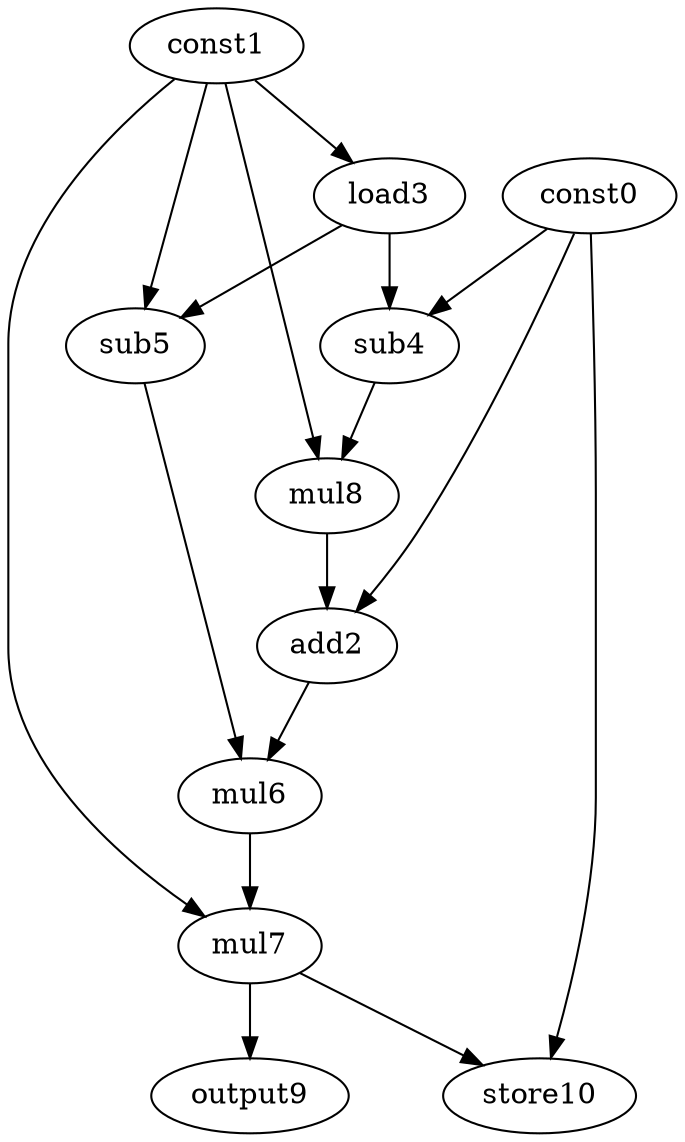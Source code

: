 digraph G { 
const0[opcode=const]; 
const1[opcode=const]; 
add2[opcode=add]; 
load3[opcode=load]; 
sub4[opcode=sub]; 
sub5[opcode=sub]; 
mul6[opcode=mul]; 
mul7[opcode=mul]; 
mul8[opcode=mul]; 
output9[opcode=output]; 
store10[opcode=store]; 
const1->load3[operand=0];
const0->sub4[operand=0];
load3->sub4[operand=1];
const1->sub5[operand=0];
load3->sub5[operand=1];
const1->mul8[operand=0];
sub4->mul8[operand=1];
const0->add2[operand=0];
mul8->add2[operand=1];
add2->mul6[operand=0];
sub5->mul6[operand=1];
const1->mul7[operand=0];
mul6->mul7[operand=1];
mul7->output9[operand=0];
mul7->store10[operand=0];
const0->store10[operand=1];
}

